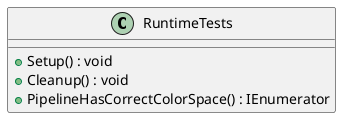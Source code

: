 @startuml
class RuntimeTests {
    + Setup() : void
    + Cleanup() : void
    + PipelineHasCorrectColorSpace() : IEnumerator
}
@enduml
